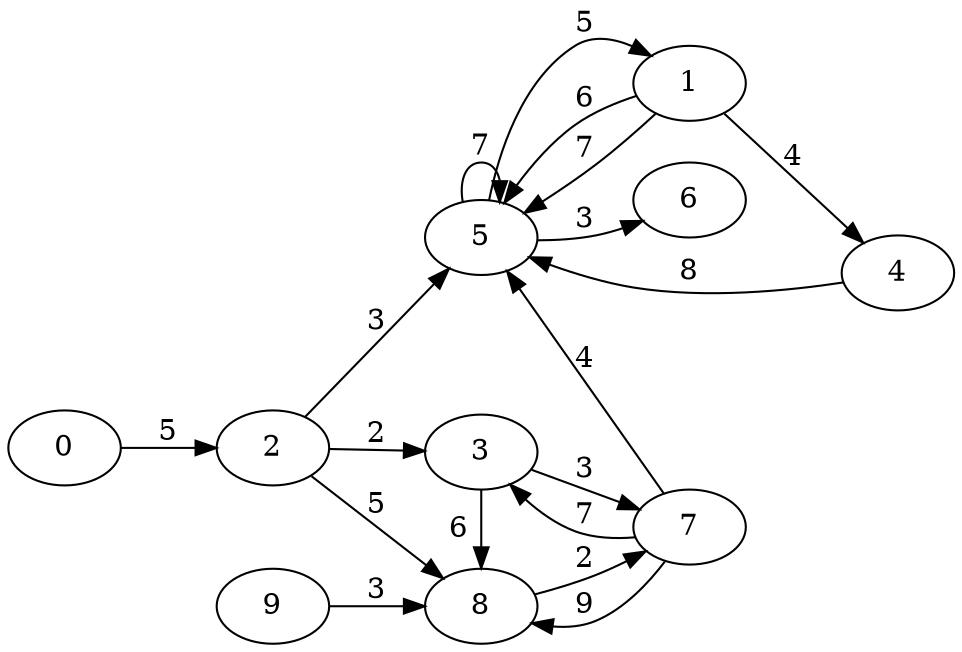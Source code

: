 digraph G {
ranksep = "equally";
rankdir = LR;
{rank = same; 0; };
{rank = same; 2; };
{rank = same; 5; 3; 8; };
{rank = same; 1; 6; 7; };
{rank = same; 4; };
{rank = same; };
{rank = same; 9; };
{rank = same; };
0->2[label="5"];
2->5[label="3"];
2->3[label="2"];
2->8[label="5"];
5->1[label="5"];
5->6[label="3"];
5->5[label="7"];
3->7[label="3"];
3->8[label="6"];
8->7[label="2"];
1->5[label="6"];
1->4[label="4"];
1->5[label="7"];
6
7->8[label="9"];
7->3[label="7"];
7->5[label="4"];
4->5[label="8"];
9->8[label="3"];
}
